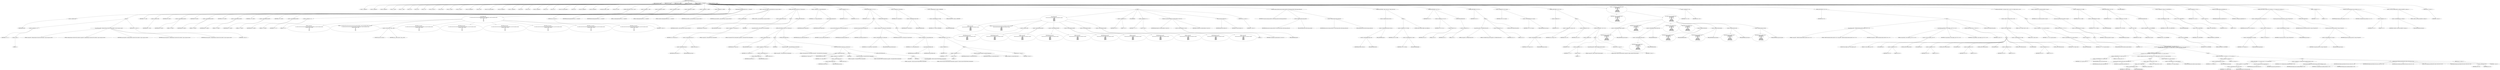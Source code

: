 digraph hostapd_notif_assoc {  
"1000129" [label = "(METHOD,hostapd_notif_assoc)" ]
"1000130" [label = "(PARAM,hostapd_data *hapd)" ]
"1000131" [label = "(PARAM,const u8 *addr)" ]
"1000132" [label = "(PARAM,const u8 *req_ies)" ]
"1000133" [label = "(PARAM,size_t req_ies_len)" ]
"1000134" [label = "(PARAM,int reassoc)" ]
"1000135" [label = "(BLOCK,,)" ]
"1000136" [label = "(LOCAL,v7: unsigned int)" ]
"1000137" [label = "(LOCAL,v8: unsigned int)" ]
"1000138" [label = "(LOCAL,v9: unsigned int)" ]
"1000139" [label = "(LOCAL,v10: __int64)" ]
"1000140" [label = "(LOCAL,v11: __int64)" ]
"1000141" [label = "(LOCAL,v12: int)" ]
"1000142" [label = "(LOCAL,v16: int)" ]
"1000143" [label = "(LOCAL,v17: int)" ]
"1000144" [label = "(LOCAL,v19: const u8 *)" ]
"1000145" [label = "(LOCAL,v20: size_t)" ]
"1000146" [label = "(LOCAL,v21: sta_info *)" ]
"1000147" [label = "(LOCAL,v22: sta_info *)" ]
"1000148" [label = "(LOCAL,v23: hostapd_iface *)" ]
"1000149" [label = "(LOCAL,v24: bool)" ]
"1000150" [label = "(LOCAL,v25: wpa_state_machine *)" ]
"1000151" [label = "(LOCAL,v26: unsigned int)" ]
"1000152" [label = "(LOCAL,v27: unsigned int)" ]
"1000153" [label = "(LOCAL,v28: int)" ]
"1000154" [label = "(LOCAL,v29: u32)" ]
"1000155" [label = "(LOCAL,v30: unsigned int)" ]
"1000156" [label = "(LOCAL,v31: int)" ]
"1000157" [label = "(LOCAL,v32: u8 *)" ]
"1000158" [label = "(LOCAL,v33: wpa_state_machine *)" ]
"1000159" [label = "(LOCAL,v34: int)" ]
"1000160" [label = "(LOCAL,v35: unsigned int)" ]
"1000161" [label = "(LOCAL,v36: unsigned int)" ]
"1000162" [label = "(LOCAL,elems: ieee802_11_elems)" ]
"1000163" [label = "(LOCAL,buf: u8 [ 1064 ])" ]
"1000164" [label = "(CONTROL_STRUCTURE,if ( !addr ),if ( !addr ))" ]
"1000165" [label = "(<operator>.logicalNot,!addr)" ]
"1000166" [label = "(IDENTIFIER,addr,!addr)" ]
"1000167" [label = "(BLOCK,,)" ]
"1000168" [label = "(<operator>.assignment,v17 = -1)" ]
"1000169" [label = "(IDENTIFIER,v17,v17 = -1)" ]
"1000170" [label = "(<operator>.minus,-1)" ]
"1000171" [label = "(LITERAL,1,-1)" ]
"1000172" [label = "(wpa_printf,wpa_printf(2, \"hostapd_notif_assoc: Skip event with no address\", req_ies, req_ies_len, reassoc))" ]
"1000173" [label = "(LITERAL,2,wpa_printf(2, \"hostapd_notif_assoc: Skip event with no address\", req_ies, req_ies_len, reassoc))" ]
"1000174" [label = "(LITERAL,\"hostapd_notif_assoc: Skip event with no address\",wpa_printf(2, \"hostapd_notif_assoc: Skip event with no address\", req_ies, req_ies_len, reassoc))" ]
"1000175" [label = "(IDENTIFIER,req_ies,wpa_printf(2, \"hostapd_notif_assoc: Skip event with no address\", req_ies, req_ies_len, reassoc))" ]
"1000176" [label = "(IDENTIFIER,req_ies_len,wpa_printf(2, \"hostapd_notif_assoc: Skip event with no address\", req_ies, req_ies_len, reassoc))" ]
"1000177" [label = "(IDENTIFIER,reassoc,wpa_printf(2, \"hostapd_notif_assoc: Skip event with no address\", req_ies, req_ies_len, reassoc))" ]
"1000178" [label = "(RETURN,return v17;,return v17;)" ]
"1000179" [label = "(IDENTIFIER,v17,return v17;)" ]
"1000180" [label = "(<operator>.assignment,v7 = *addr)" ]
"1000181" [label = "(IDENTIFIER,v7,v7 = *addr)" ]
"1000182" [label = "(<operator>.indirection,*addr)" ]
"1000183" [label = "(IDENTIFIER,addr,v7 = *addr)" ]
"1000184" [label = "(<operator>.assignment,v8 = addr[1])" ]
"1000185" [label = "(IDENTIFIER,v8,v8 = addr[1])" ]
"1000186" [label = "(<operator>.indirectIndexAccess,addr[1])" ]
"1000187" [label = "(IDENTIFIER,addr,v8 = addr[1])" ]
"1000188" [label = "(LITERAL,1,v8 = addr[1])" ]
"1000189" [label = "(<operator>.assignment,v9 = addr[2])" ]
"1000190" [label = "(IDENTIFIER,v9,v9 = addr[2])" ]
"1000191" [label = "(<operator>.indirectIndexAccess,addr[2])" ]
"1000192" [label = "(IDENTIFIER,addr,v9 = addr[2])" ]
"1000193" [label = "(LITERAL,2,v9 = addr[2])" ]
"1000194" [label = "(<operator>.assignment,v10 = addr[3])" ]
"1000195" [label = "(IDENTIFIER,v10,v10 = addr[3])" ]
"1000196" [label = "(<operator>.indirectIndexAccess,addr[3])" ]
"1000197" [label = "(IDENTIFIER,addr,v10 = addr[3])" ]
"1000198" [label = "(LITERAL,3,v10 = addr[3])" ]
"1000199" [label = "(<operator>.assignment,v11 = addr[4])" ]
"1000200" [label = "(IDENTIFIER,v11,v11 = addr[4])" ]
"1000201" [label = "(<operator>.indirectIndexAccess,addr[4])" ]
"1000202" [label = "(IDENTIFIER,addr,v11 = addr[4])" ]
"1000203" [label = "(LITERAL,4,v11 = addr[4])" ]
"1000204" [label = "(<operator>.assignment,v12 = addr[5])" ]
"1000205" [label = "(IDENTIFIER,v12,v12 = addr[5])" ]
"1000206" [label = "(<operator>.indirectIndexAccess,addr[5])" ]
"1000207" [label = "(IDENTIFIER,addr,v12 = addr[5])" ]
"1000208" [label = "(LITERAL,5,v12 = addr[5])" ]
"1000209" [label = "(BLOCK,,)" ]
"1000210" [label = "(<operator>.assignment,v17 = 0)" ]
"1000211" [label = "(IDENTIFIER,v17,v17 = 0)" ]
"1000212" [label = "(LITERAL,0,v17 = 0)" ]
"1000213" [label = "(wpa_printf,wpa_printf(\n      2,\n      \"%s: Invalid SA=%02x:%02x:%02x:%02x:%02x:%02x in received indication - ignore this indication silently\",\n      (const char *)_func___14564,\n      v7,\n      v8,\n      v9,\n      v10,\n      v11,\n      v12))" ]
"1000214" [label = "(LITERAL,2,wpa_printf(\n      2,\n      \"%s: Invalid SA=%02x:%02x:%02x:%02x:%02x:%02x in received indication - ignore this indication silently\",\n      (const char *)_func___14564,\n      v7,\n      v8,\n      v9,\n      v10,\n      v11,\n      v12))" ]
"1000215" [label = "(LITERAL,\"%s: Invalid SA=%02x:%02x:%02x:%02x:%02x:%02x in received indication - ignore this indication silently\",wpa_printf(\n      2,\n      \"%s: Invalid SA=%02x:%02x:%02x:%02x:%02x:%02x in received indication - ignore this indication silently\",\n      (const char *)_func___14564,\n      v7,\n      v8,\n      v9,\n      v10,\n      v11,\n      v12))" ]
"1000216" [label = "(<operator>.cast,(const char *)_func___14564)" ]
"1000217" [label = "(UNKNOWN,const char *,const char *)" ]
"1000218" [label = "(IDENTIFIER,_func___14564,(const char *)_func___14564)" ]
"1000219" [label = "(IDENTIFIER,v7,wpa_printf(\n      2,\n      \"%s: Invalid SA=%02x:%02x:%02x:%02x:%02x:%02x in received indication - ignore this indication silently\",\n      (const char *)_func___14564,\n      v7,\n      v8,\n      v9,\n      v10,\n      v11,\n      v12))" ]
"1000220" [label = "(IDENTIFIER,v8,wpa_printf(\n      2,\n      \"%s: Invalid SA=%02x:%02x:%02x:%02x:%02x:%02x in received indication - ignore this indication silently\",\n      (const char *)_func___14564,\n      v7,\n      v8,\n      v9,\n      v10,\n      v11,\n      v12))" ]
"1000221" [label = "(IDENTIFIER,v9,wpa_printf(\n      2,\n      \"%s: Invalid SA=%02x:%02x:%02x:%02x:%02x:%02x in received indication - ignore this indication silently\",\n      (const char *)_func___14564,\n      v7,\n      v8,\n      v9,\n      v10,\n      v11,\n      v12))" ]
"1000222" [label = "(IDENTIFIER,v10,wpa_printf(\n      2,\n      \"%s: Invalid SA=%02x:%02x:%02x:%02x:%02x:%02x in received indication - ignore this indication silently\",\n      (const char *)_func___14564,\n      v7,\n      v8,\n      v9,\n      v10,\n      v11,\n      v12))" ]
"1000223" [label = "(IDENTIFIER,v11,wpa_printf(\n      2,\n      \"%s: Invalid SA=%02x:%02x:%02x:%02x:%02x:%02x in received indication - ignore this indication silently\",\n      (const char *)_func___14564,\n      v7,\n      v8,\n      v9,\n      v10,\n      v11,\n      v12))" ]
"1000224" [label = "(IDENTIFIER,v12,wpa_printf(\n      2,\n      \"%s: Invalid SA=%02x:%02x:%02x:%02x:%02x:%02x in received indication - ignore this indication silently\",\n      (const char *)_func___14564,\n      v7,\n      v8,\n      v9,\n      v10,\n      v11,\n      v12))" ]
"1000225" [label = "(RETURN,return v17;,return v17;)" ]
"1000226" [label = "(IDENTIFIER,v17,return v17;)" ]
"1000227" [label = "(hostapd_logger,hostapd_logger(hapd, addr, 1u, 2, \"associated\"))" ]
"1000228" [label = "(IDENTIFIER,hapd,hostapd_logger(hapd, addr, 1u, 2, \"associated\"))" ]
"1000229" [label = "(IDENTIFIER,addr,hostapd_logger(hapd, addr, 1u, 2, \"associated\"))" ]
"1000230" [label = "(LITERAL,1u,hostapd_logger(hapd, addr, 1u, 2, \"associated\"))" ]
"1000231" [label = "(LITERAL,2,hostapd_logger(hapd, addr, 1u, 2, \"associated\"))" ]
"1000232" [label = "(LITERAL,\"associated\",hostapd_logger(hapd, addr, 1u, 2, \"associated\"))" ]
"1000233" [label = "(ieee802_11_parse_elems,ieee802_11_parse_elems(req_ies, req_ies_len, &elems, 0))" ]
"1000234" [label = "(IDENTIFIER,req_ies,ieee802_11_parse_elems(req_ies, req_ies_len, &elems, 0))" ]
"1000235" [label = "(IDENTIFIER,req_ies_len,ieee802_11_parse_elems(req_ies, req_ies_len, &elems, 0))" ]
"1000236" [label = "(<operator>.addressOf,&elems)" ]
"1000237" [label = "(IDENTIFIER,elems,ieee802_11_parse_elems(req_ies, req_ies_len, &elems, 0))" ]
"1000238" [label = "(LITERAL,0,ieee802_11_parse_elems(req_ies, req_ies_len, &elems, 0))" ]
"1000239" [label = "(CONTROL_STRUCTURE,if ( elems.wps_ie ),if ( elems.wps_ie ))" ]
"1000240" [label = "(<operator>.fieldAccess,elems.wps_ie)" ]
"1000241" [label = "(IDENTIFIER,elems,if ( elems.wps_ie ))" ]
"1000242" [label = "(FIELD_IDENTIFIER,wps_ie,wps_ie)" ]
"1000243" [label = "(BLOCK,,)" ]
"1000244" [label = "(<operator>.assignment,v19 = elems.wps_ie - 2)" ]
"1000245" [label = "(IDENTIFIER,v19,v19 = elems.wps_ie - 2)" ]
"1000246" [label = "(<operator>.subtraction,elems.wps_ie - 2)" ]
"1000247" [label = "(<operator>.fieldAccess,elems.wps_ie)" ]
"1000248" [label = "(IDENTIFIER,elems,elems.wps_ie - 2)" ]
"1000249" [label = "(FIELD_IDENTIFIER,wps_ie,wps_ie)" ]
"1000250" [label = "(LITERAL,2,elems.wps_ie - 2)" ]
"1000251" [label = "(IDENTIFIER,L,)" ]
"1000252" [label = "(wpa_printf,wpa_printf(2, \"STA included WPS IE in (Re)AssocReq\"))" ]
"1000253" [label = "(LITERAL,2,wpa_printf(2, \"STA included WPS IE in (Re)AssocReq\"))" ]
"1000254" [label = "(LITERAL,\"STA included WPS IE in (Re)AssocReq\",wpa_printf(2, \"STA included WPS IE in (Re)AssocReq\"))" ]
"1000255" [label = "(CONTROL_STRUCTURE,else,else)" ]
"1000256" [label = "(CONTROL_STRUCTURE,if ( elems.rsn_ie ),if ( elems.rsn_ie ))" ]
"1000257" [label = "(<operator>.fieldAccess,elems.rsn_ie)" ]
"1000258" [label = "(IDENTIFIER,elems,if ( elems.rsn_ie ))" ]
"1000259" [label = "(FIELD_IDENTIFIER,rsn_ie,rsn_ie)" ]
"1000260" [label = "(BLOCK,,)" ]
"1000261" [label = "(<operator>.assignment,v19 = elems.rsn_ie - 2)" ]
"1000262" [label = "(IDENTIFIER,v19,v19 = elems.rsn_ie - 2)" ]
"1000263" [label = "(<operator>.subtraction,elems.rsn_ie - 2)" ]
"1000264" [label = "(<operator>.fieldAccess,elems.rsn_ie)" ]
"1000265" [label = "(IDENTIFIER,elems,elems.rsn_ie - 2)" ]
"1000266" [label = "(FIELD_IDENTIFIER,rsn_ie,rsn_ie)" ]
"1000267" [label = "(LITERAL,2,elems.rsn_ie - 2)" ]
"1000268" [label = "(IDENTIFIER,L,)" ]
"1000269" [label = "(wpa_printf,wpa_printf(2, \"STA included RSN IE in (Re)AssocReq\"))" ]
"1000270" [label = "(LITERAL,2,wpa_printf(2, \"STA included RSN IE in (Re)AssocReq\"))" ]
"1000271" [label = "(LITERAL,\"STA included RSN IE in (Re)AssocReq\",wpa_printf(2, \"STA included RSN IE in (Re)AssocReq\"))" ]
"1000272" [label = "(CONTROL_STRUCTURE,else,else)" ]
"1000273" [label = "(CONTROL_STRUCTURE,if ( elems.wpa_ie ),if ( elems.wpa_ie ))" ]
"1000274" [label = "(<operator>.fieldAccess,elems.wpa_ie)" ]
"1000275" [label = "(IDENTIFIER,elems,if ( elems.wpa_ie ))" ]
"1000276" [label = "(FIELD_IDENTIFIER,wpa_ie,wpa_ie)" ]
"1000277" [label = "(BLOCK,,)" ]
"1000278" [label = "(<operator>.assignment,v19 = elems.wpa_ie - 2)" ]
"1000279" [label = "(IDENTIFIER,v19,v19 = elems.wpa_ie - 2)" ]
"1000280" [label = "(<operator>.subtraction,elems.wpa_ie - 2)" ]
"1000281" [label = "(<operator>.fieldAccess,elems.wpa_ie)" ]
"1000282" [label = "(IDENTIFIER,elems,elems.wpa_ie - 2)" ]
"1000283" [label = "(FIELD_IDENTIFIER,wpa_ie,wpa_ie)" ]
"1000284" [label = "(LITERAL,2,elems.wpa_ie - 2)" ]
"1000285" [label = "(IDENTIFIER,L,)" ]
"1000286" [label = "(wpa_printf,wpa_printf(2, \"STA included WPA IE in (Re)AssocReq\"))" ]
"1000287" [label = "(LITERAL,2,wpa_printf(2, \"STA included WPA IE in (Re)AssocReq\"))" ]
"1000288" [label = "(LITERAL,\"STA included WPA IE in (Re)AssocReq\",wpa_printf(2, \"STA included WPA IE in (Re)AssocReq\"))" ]
"1000289" [label = "(CONTROL_STRUCTURE,else,else)" ]
"1000290" [label = "(BLOCK,,)" ]
"1000291" [label = "(IDENTIFIER,L,)" ]
"1000292" [label = "(IDENTIFIER,L,)" ]
"1000293" [label = "(wpa_printf,wpa_printf(2, \"STA did not include WPS/RSN/WPA IE in (Re)AssocReq\"))" ]
"1000294" [label = "(LITERAL,2,wpa_printf(2, \"STA did not include WPS/RSN/WPA IE in (Re)AssocReq\"))" ]
"1000295" [label = "(LITERAL,\"STA did not include WPS/RSN/WPA IE in (Re)AssocReq\",wpa_printf(2, \"STA did not include WPS/RSN/WPA IE in (Re)AssocReq\"))" ]
"1000296" [label = "(<operator>.assignment,v21 = ap_get_sta(hapd, addr))" ]
"1000297" [label = "(IDENTIFIER,v21,v21 = ap_get_sta(hapd, addr))" ]
"1000298" [label = "(ap_get_sta,ap_get_sta(hapd, addr))" ]
"1000299" [label = "(IDENTIFIER,hapd,ap_get_sta(hapd, addr))" ]
"1000300" [label = "(IDENTIFIER,addr,ap_get_sta(hapd, addr))" ]
"1000301" [label = "(<operator>.assignment,v22 = v21)" ]
"1000302" [label = "(IDENTIFIER,v22,v22 = v21)" ]
"1000303" [label = "(IDENTIFIER,v21,v22 = v21)" ]
"1000304" [label = "(CONTROL_STRUCTURE,if ( v21 ),if ( v21 ))" ]
"1000305" [label = "(IDENTIFIER,v21,if ( v21 ))" ]
"1000306" [label = "(BLOCK,,)" ]
"1000307" [label = "(ap_sta_no_session_timeout,ap_sta_no_session_timeout(hapd, v21))" ]
"1000308" [label = "(IDENTIFIER,hapd,ap_sta_no_session_timeout(hapd, v21))" ]
"1000309" [label = "(IDENTIFIER,v21,ap_sta_no_session_timeout(hapd, v21))" ]
"1000310" [label = "(accounting_sta_stop,accounting_sta_stop(hapd, v22))" ]
"1000311" [label = "(IDENTIFIER,hapd,accounting_sta_stop(hapd, v22))" ]
"1000312" [label = "(IDENTIFIER,v22,accounting_sta_stop(hapd, v22))" ]
"1000313" [label = "(<operator>.assignment,v22->timeout_next = STA_NULLFUNC)" ]
"1000314" [label = "(<operator>.indirectFieldAccess,v22->timeout_next)" ]
"1000315" [label = "(IDENTIFIER,v22,v22->timeout_next = STA_NULLFUNC)" ]
"1000316" [label = "(FIELD_IDENTIFIER,timeout_next,timeout_next)" ]
"1000317" [label = "(IDENTIFIER,STA_NULLFUNC,v22->timeout_next = STA_NULLFUNC)" ]
"1000318" [label = "(CONTROL_STRUCTURE,else,else)" ]
"1000319" [label = "(BLOCK,,)" ]
"1000320" [label = "(<operator>.assignment,v22 = ap_sta_add(hapd, addr))" ]
"1000321" [label = "(IDENTIFIER,v22,v22 = ap_sta_add(hapd, addr))" ]
"1000322" [label = "(ap_sta_add,ap_sta_add(hapd, addr))" ]
"1000323" [label = "(IDENTIFIER,hapd,ap_sta_add(hapd, addr))" ]
"1000324" [label = "(IDENTIFIER,addr,ap_sta_add(hapd, addr))" ]
"1000325" [label = "(CONTROL_STRUCTURE,if ( !v22 ),if ( !v22 ))" ]
"1000326" [label = "(<operator>.logicalNot,!v22)" ]
"1000327" [label = "(IDENTIFIER,v22,!v22)" ]
"1000328" [label = "(BLOCK,,)" ]
"1000329" [label = "(<operator>.assignment,v17 = -1)" ]
"1000330" [label = "(IDENTIFIER,v17,v17 = -1)" ]
"1000331" [label = "(<operator>.minus,-1)" ]
"1000332" [label = "(LITERAL,1,-1)" ]
"1000333" [label = "(hostapd_drv_sta_disassoc,hostapd_drv_sta_disassoc(hapd, addr, 5))" ]
"1000334" [label = "(IDENTIFIER,hapd,hostapd_drv_sta_disassoc(hapd, addr, 5))" ]
"1000335" [label = "(IDENTIFIER,addr,hostapd_drv_sta_disassoc(hapd, addr, 5))" ]
"1000336" [label = "(LITERAL,5,hostapd_drv_sta_disassoc(hapd, addr, 5))" ]
"1000337" [label = "(RETURN,return v17;,return v17;)" ]
"1000338" [label = "(IDENTIFIER,v17,return v17;)" ]
"1000339" [label = "(<operator>.assignment,v23 = hapd->iface)" ]
"1000340" [label = "(IDENTIFIER,v23,v23 = hapd->iface)" ]
"1000341" [label = "(<operator>.indirectFieldAccess,hapd->iface)" ]
"1000342" [label = "(IDENTIFIER,hapd,v23 = hapd->iface)" ]
"1000343" [label = "(FIELD_IDENTIFIER,iface,iface)" ]
"1000344" [label = "(<operators>.assignmentAnd,v22->flags &= 0xFFFECFFF)" ]
"1000345" [label = "(<operator>.indirectFieldAccess,v22->flags)" ]
"1000346" [label = "(IDENTIFIER,v22,v22->flags &= 0xFFFECFFF)" ]
"1000347" [label = "(FIELD_IDENTIFIER,flags,flags)" ]
"1000348" [label = "(LITERAL,0xFFFECFFF,v22->flags &= 0xFFFECFFF)" ]
"1000349" [label = "(BLOCK,,)" ]
"1000350" [label = "(wpa_printf,wpa_printf(\n      3,\n      \"STA %02x:%02x:%02x:%02x:%02x:%02x not allowed to connect\",\n      *addr,\n      addr[1],\n      addr[2],\n      addr[3],\n      addr[4],\n      addr[5]))" ]
"1000351" [label = "(LITERAL,3,wpa_printf(\n      3,\n      \"STA %02x:%02x:%02x:%02x:%02x:%02x not allowed to connect\",\n      *addr,\n      addr[1],\n      addr[2],\n      addr[3],\n      addr[4],\n      addr[5]))" ]
"1000352" [label = "(LITERAL,\"STA %02x:%02x:%02x:%02x:%02x:%02x not allowed to connect\",wpa_printf(\n      3,\n      \"STA %02x:%02x:%02x:%02x:%02x:%02x not allowed to connect\",\n      *addr,\n      addr[1],\n      addr[2],\n      addr[3],\n      addr[4],\n      addr[5]))" ]
"1000353" [label = "(<operator>.indirection,*addr)" ]
"1000354" [label = "(IDENTIFIER,addr,wpa_printf(\n      3,\n      \"STA %02x:%02x:%02x:%02x:%02x:%02x not allowed to connect\",\n      *addr,\n      addr[1],\n      addr[2],\n      addr[3],\n      addr[4],\n      addr[5]))" ]
"1000355" [label = "(<operator>.indirectIndexAccess,addr[1])" ]
"1000356" [label = "(IDENTIFIER,addr,wpa_printf(\n      3,\n      \"STA %02x:%02x:%02x:%02x:%02x:%02x not allowed to connect\",\n      *addr,\n      addr[1],\n      addr[2],\n      addr[3],\n      addr[4],\n      addr[5]))" ]
"1000357" [label = "(LITERAL,1,wpa_printf(\n      3,\n      \"STA %02x:%02x:%02x:%02x:%02x:%02x not allowed to connect\",\n      *addr,\n      addr[1],\n      addr[2],\n      addr[3],\n      addr[4],\n      addr[5]))" ]
"1000358" [label = "(<operator>.indirectIndexAccess,addr[2])" ]
"1000359" [label = "(IDENTIFIER,addr,wpa_printf(\n      3,\n      \"STA %02x:%02x:%02x:%02x:%02x:%02x not allowed to connect\",\n      *addr,\n      addr[1],\n      addr[2],\n      addr[3],\n      addr[4],\n      addr[5]))" ]
"1000360" [label = "(LITERAL,2,wpa_printf(\n      3,\n      \"STA %02x:%02x:%02x:%02x:%02x:%02x not allowed to connect\",\n      *addr,\n      addr[1],\n      addr[2],\n      addr[3],\n      addr[4],\n      addr[5]))" ]
"1000361" [label = "(<operator>.indirectIndexAccess,addr[3])" ]
"1000362" [label = "(IDENTIFIER,addr,wpa_printf(\n      3,\n      \"STA %02x:%02x:%02x:%02x:%02x:%02x not allowed to connect\",\n      *addr,\n      addr[1],\n      addr[2],\n      addr[3],\n      addr[4],\n      addr[5]))" ]
"1000363" [label = "(LITERAL,3,wpa_printf(\n      3,\n      \"STA %02x:%02x:%02x:%02x:%02x:%02x not allowed to connect\",\n      *addr,\n      addr[1],\n      addr[2],\n      addr[3],\n      addr[4],\n      addr[5]))" ]
"1000364" [label = "(<operator>.indirectIndexAccess,addr[4])" ]
"1000365" [label = "(IDENTIFIER,addr,wpa_printf(\n      3,\n      \"STA %02x:%02x:%02x:%02x:%02x:%02x not allowed to connect\",\n      *addr,\n      addr[1],\n      addr[2],\n      addr[3],\n      addr[4],\n      addr[5]))" ]
"1000366" [label = "(LITERAL,4,wpa_printf(\n      3,\n      \"STA %02x:%02x:%02x:%02x:%02x:%02x not allowed to connect\",\n      *addr,\n      addr[1],\n      addr[2],\n      addr[3],\n      addr[4],\n      addr[5]))" ]
"1000367" [label = "(<operator>.indirectIndexAccess,addr[5])" ]
"1000368" [label = "(IDENTIFIER,addr,wpa_printf(\n      3,\n      \"STA %02x:%02x:%02x:%02x:%02x:%02x not allowed to connect\",\n      *addr,\n      addr[1],\n      addr[2],\n      addr[3],\n      addr[4],\n      addr[5]))" ]
"1000369" [label = "(LITERAL,5,wpa_printf(\n      3,\n      \"STA %02x:%02x:%02x:%02x:%02x:%02x not allowed to connect\",\n      *addr,\n      addr[1],\n      addr[2],\n      addr[3],\n      addr[4],\n      addr[5]))" ]
"1000370" [label = "(<operator>.assignment,v34 = 1)" ]
"1000371" [label = "(IDENTIFIER,v34,v34 = 1)" ]
"1000372" [label = "(LITERAL,1,v34 = 1)" ]
"1000373" [label = "(JUMP_TARGET,fail)" ]
"1000374" [label = "(<operator>.assignment,v17 = -1)" ]
"1000375" [label = "(IDENTIFIER,v17,v17 = -1)" ]
"1000376" [label = "(<operator>.minus,-1)" ]
"1000377" [label = "(LITERAL,1,-1)" ]
"1000378" [label = "(hostapd_drv_sta_disassoc,hostapd_drv_sta_disassoc(hapd, v22->addr, v34))" ]
"1000379" [label = "(IDENTIFIER,hapd,hostapd_drv_sta_disassoc(hapd, v22->addr, v34))" ]
"1000380" [label = "(<operator>.indirectFieldAccess,v22->addr)" ]
"1000381" [label = "(IDENTIFIER,v22,hostapd_drv_sta_disassoc(hapd, v22->addr, v34))" ]
"1000382" [label = "(FIELD_IDENTIFIER,addr,addr)" ]
"1000383" [label = "(IDENTIFIER,v34,hostapd_drv_sta_disassoc(hapd, v22->addr, v34))" ]
"1000384" [label = "(ap_free_sta,ap_free_sta(hapd, v22))" ]
"1000385" [label = "(IDENTIFIER,hapd,ap_free_sta(hapd, v22))" ]
"1000386" [label = "(IDENTIFIER,v22,ap_free_sta(hapd, v22))" ]
"1000387" [label = "(RETURN,return v17;,return v17;)" ]
"1000388" [label = "(IDENTIFIER,v17,return v17;)" ]
"1000389" [label = "(ap_copy_sta_supp_op_classes,ap_copy_sta_supp_op_classes(v22, elems.supp_op_classes, elems.supp_op_classes_len))" ]
"1000390" [label = "(IDENTIFIER,v22,ap_copy_sta_supp_op_classes(v22, elems.supp_op_classes, elems.supp_op_classes_len))" ]
"1000391" [label = "(<operator>.fieldAccess,elems.supp_op_classes)" ]
"1000392" [label = "(IDENTIFIER,elems,ap_copy_sta_supp_op_classes(v22, elems.supp_op_classes, elems.supp_op_classes_len))" ]
"1000393" [label = "(FIELD_IDENTIFIER,supp_op_classes,supp_op_classes)" ]
"1000394" [label = "(<operator>.fieldAccess,elems.supp_op_classes_len)" ]
"1000395" [label = "(IDENTIFIER,elems,ap_copy_sta_supp_op_classes(v22, elems.supp_op_classes, elems.supp_op_classes_len))" ]
"1000396" [label = "(FIELD_IDENTIFIER,supp_op_classes_len,supp_op_classes_len)" ]
"1000397" [label = "(CONTROL_STRUCTURE,if ( !hapd->conf->wpa ),if ( !hapd->conf->wpa ))" ]
"1000398" [label = "(<operator>.logicalNot,!hapd->conf->wpa)" ]
"1000399" [label = "(<operator>.indirectFieldAccess,hapd->conf->wpa)" ]
"1000400" [label = "(<operator>.indirectFieldAccess,hapd->conf)" ]
"1000401" [label = "(IDENTIFIER,hapd,!hapd->conf->wpa)" ]
"1000402" [label = "(FIELD_IDENTIFIER,conf,conf)" ]
"1000403" [label = "(FIELD_IDENTIFIER,wpa,wpa)" ]
"1000404" [label = "(BLOCK,,)" ]
"1000405" [label = "(<operator>.assignment,v30 = v22->flags)" ]
"1000406" [label = "(IDENTIFIER,v30,v30 = v22->flags)" ]
"1000407" [label = "(<operator>.indirectFieldAccess,v22->flags)" ]
"1000408" [label = "(IDENTIFIER,v22,v30 = v22->flags)" ]
"1000409" [label = "(FIELD_IDENTIFIER,flags,flags)" ]
"1000410" [label = "(CONTROL_STRUCTURE,goto LABEL_23;,goto LABEL_23;)" ]
"1000411" [label = "(CONTROL_STRUCTURE,if ( v19 ),if ( v19 ))" ]
"1000412" [label = "(IDENTIFIER,v19,if ( v19 ))" ]
"1000413" [label = "(<operator>.assignment,v24 = v20 == 0)" ]
"1000414" [label = "(IDENTIFIER,v24,v24 = v20 == 0)" ]
"1000415" [label = "(<operator>.equals,v20 == 0)" ]
"1000416" [label = "(IDENTIFIER,v20,v20 == 0)" ]
"1000417" [label = "(LITERAL,0,v20 == 0)" ]
"1000418" [label = "(CONTROL_STRUCTURE,else,else)" ]
"1000419" [label = "(<operator>.assignment,v24 = 1)" ]
"1000420" [label = "(IDENTIFIER,v24,v24 = 1)" ]
"1000421" [label = "(LITERAL,1,v24 = 1)" ]
"1000422" [label = "(CONTROL_STRUCTURE,if ( v24 ),if ( v24 ))" ]
"1000423" [label = "(IDENTIFIER,v24,if ( v24 ))" ]
"1000424" [label = "(BLOCK,,)" ]
"1000425" [label = "(wpa_printf,wpa_printf(2, \"No WPA/RSN IE from STA\"))" ]
"1000426" [label = "(LITERAL,2,wpa_printf(2, \"No WPA/RSN IE from STA\"))" ]
"1000427" [label = "(LITERAL,\"No WPA/RSN IE from STA\",wpa_printf(2, \"No WPA/RSN IE from STA\"))" ]
"1000428" [label = "(<operator>.assignment,v34 = 13)" ]
"1000429" [label = "(IDENTIFIER,v34,v34 = 13)" ]
"1000430" [label = "(LITERAL,13,v34 = 13)" ]
"1000431" [label = "(CONTROL_STRUCTURE,goto fail;,goto fail;)" ]
"1000432" [label = "(<operator>.assignment,v25 = v22->wpa_sm)" ]
"1000433" [label = "(IDENTIFIER,v25,v25 = v22->wpa_sm)" ]
"1000434" [label = "(<operator>.indirectFieldAccess,v22->wpa_sm)" ]
"1000435" [label = "(IDENTIFIER,v22,v25 = v22->wpa_sm)" ]
"1000436" [label = "(FIELD_IDENTIFIER,wpa_sm,wpa_sm)" ]
"1000437" [label = "(CONTROL_STRUCTURE,if ( !v25 ),if ( !v25 ))" ]
"1000438" [label = "(<operator>.logicalNot,!v25)" ]
"1000439" [label = "(IDENTIFIER,v25,!v25)" ]
"1000440" [label = "(BLOCK,,)" ]
"1000441" [label = "(<operator>.assignment,v22->wpa_sm = v33)" ]
"1000442" [label = "(<operator>.indirectFieldAccess,v22->wpa_sm)" ]
"1000443" [label = "(IDENTIFIER,v22,v22->wpa_sm = v33)" ]
"1000444" [label = "(FIELD_IDENTIFIER,wpa_sm,wpa_sm)" ]
"1000445" [label = "(IDENTIFIER,v33,v22->wpa_sm = v33)" ]
"1000446" [label = "(<operator>.assignment,v25 = v33)" ]
"1000447" [label = "(IDENTIFIER,v25,v25 = v33)" ]
"1000448" [label = "(IDENTIFIER,v33,v25 = v33)" ]
"1000449" [label = "(CONTROL_STRUCTURE,if ( !v33 ),if ( !v33 ))" ]
"1000450" [label = "(<operator>.logicalNot,!v33)" ]
"1000451" [label = "(IDENTIFIER,v33,!v33)" ]
"1000452" [label = "(BLOCK,,)" ]
"1000453" [label = "(<operator>.assignment,v17 = -1)" ]
"1000454" [label = "(IDENTIFIER,v17,v17 = -1)" ]
"1000455" [label = "(<operator>.minus,-1)" ]
"1000456" [label = "(LITERAL,1,-1)" ]
"1000457" [label = "(wpa_printf,wpa_printf(5, \"Failed to initialize WPA state machine\"))" ]
"1000458" [label = "(LITERAL,5,wpa_printf(5, \"Failed to initialize WPA state machine\"))" ]
"1000459" [label = "(LITERAL,\"Failed to initialize WPA state machine\",wpa_printf(5, \"Failed to initialize WPA state machine\"))" ]
"1000460" [label = "(RETURN,return v17;,return v17;)" ]
"1000461" [label = "(IDENTIFIER,v17,return v17;)" ]
"1000462" [label = "(<operator>.assignment,v26 = wpa_validate_wpa_ie(\n          hapd->wpa_auth,\n          v25,\n          hapd->iface->freq,\n          v19,\n          v20,\n          elems.mdie,\n          elems.mdie_len,\n          elems.owe_dh,\n          elems.owe_dh_len))" ]
"1000463" [label = "(IDENTIFIER,v26,v26 = wpa_validate_wpa_ie(\n          hapd->wpa_auth,\n          v25,\n          hapd->iface->freq,\n          v19,\n          v20,\n          elems.mdie,\n          elems.mdie_len,\n          elems.owe_dh,\n          elems.owe_dh_len))" ]
"1000464" [label = "(wpa_validate_wpa_ie,wpa_validate_wpa_ie(\n          hapd->wpa_auth,\n          v25,\n          hapd->iface->freq,\n          v19,\n          v20,\n          elems.mdie,\n          elems.mdie_len,\n          elems.owe_dh,\n          elems.owe_dh_len))" ]
"1000465" [label = "(<operator>.indirectFieldAccess,hapd->wpa_auth)" ]
"1000466" [label = "(IDENTIFIER,hapd,wpa_validate_wpa_ie(\n          hapd->wpa_auth,\n          v25,\n          hapd->iface->freq,\n          v19,\n          v20,\n          elems.mdie,\n          elems.mdie_len,\n          elems.owe_dh,\n          elems.owe_dh_len))" ]
"1000467" [label = "(FIELD_IDENTIFIER,wpa_auth,wpa_auth)" ]
"1000468" [label = "(IDENTIFIER,v25,wpa_validate_wpa_ie(\n          hapd->wpa_auth,\n          v25,\n          hapd->iface->freq,\n          v19,\n          v20,\n          elems.mdie,\n          elems.mdie_len,\n          elems.owe_dh,\n          elems.owe_dh_len))" ]
"1000469" [label = "(<operator>.indirectFieldAccess,hapd->iface->freq)" ]
"1000470" [label = "(<operator>.indirectFieldAccess,hapd->iface)" ]
"1000471" [label = "(IDENTIFIER,hapd,wpa_validate_wpa_ie(\n          hapd->wpa_auth,\n          v25,\n          hapd->iface->freq,\n          v19,\n          v20,\n          elems.mdie,\n          elems.mdie_len,\n          elems.owe_dh,\n          elems.owe_dh_len))" ]
"1000472" [label = "(FIELD_IDENTIFIER,iface,iface)" ]
"1000473" [label = "(FIELD_IDENTIFIER,freq,freq)" ]
"1000474" [label = "(IDENTIFIER,v19,wpa_validate_wpa_ie(\n          hapd->wpa_auth,\n          v25,\n          hapd->iface->freq,\n          v19,\n          v20,\n          elems.mdie,\n          elems.mdie_len,\n          elems.owe_dh,\n          elems.owe_dh_len))" ]
"1000475" [label = "(IDENTIFIER,v20,wpa_validate_wpa_ie(\n          hapd->wpa_auth,\n          v25,\n          hapd->iface->freq,\n          v19,\n          v20,\n          elems.mdie,\n          elems.mdie_len,\n          elems.owe_dh,\n          elems.owe_dh_len))" ]
"1000476" [label = "(<operator>.fieldAccess,elems.mdie)" ]
"1000477" [label = "(IDENTIFIER,elems,wpa_validate_wpa_ie(\n          hapd->wpa_auth,\n          v25,\n          hapd->iface->freq,\n          v19,\n          v20,\n          elems.mdie,\n          elems.mdie_len,\n          elems.owe_dh,\n          elems.owe_dh_len))" ]
"1000478" [label = "(FIELD_IDENTIFIER,mdie,mdie)" ]
"1000479" [label = "(<operator>.fieldAccess,elems.mdie_len)" ]
"1000480" [label = "(IDENTIFIER,elems,wpa_validate_wpa_ie(\n          hapd->wpa_auth,\n          v25,\n          hapd->iface->freq,\n          v19,\n          v20,\n          elems.mdie,\n          elems.mdie_len,\n          elems.owe_dh,\n          elems.owe_dh_len))" ]
"1000481" [label = "(FIELD_IDENTIFIER,mdie_len,mdie_len)" ]
"1000482" [label = "(<operator>.fieldAccess,elems.owe_dh)" ]
"1000483" [label = "(IDENTIFIER,elems,wpa_validate_wpa_ie(\n          hapd->wpa_auth,\n          v25,\n          hapd->iface->freq,\n          v19,\n          v20,\n          elems.mdie,\n          elems.mdie_len,\n          elems.owe_dh,\n          elems.owe_dh_len))" ]
"1000484" [label = "(FIELD_IDENTIFIER,owe_dh,owe_dh)" ]
"1000485" [label = "(<operator>.fieldAccess,elems.owe_dh_len)" ]
"1000486" [label = "(IDENTIFIER,elems,wpa_validate_wpa_ie(\n          hapd->wpa_auth,\n          v25,\n          hapd->iface->freq,\n          v19,\n          v20,\n          elems.mdie,\n          elems.mdie_len,\n          elems.owe_dh,\n          elems.owe_dh_len))" ]
"1000487" [label = "(FIELD_IDENTIFIER,owe_dh_len,owe_dh_len)" ]
"1000488" [label = "(<operator>.assignment,v27 = v26)" ]
"1000489" [label = "(IDENTIFIER,v27,v27 = v26)" ]
"1000490" [label = "(IDENTIFIER,v26,v27 = v26)" ]
"1000491" [label = "(CONTROL_STRUCTURE,if ( v26 ),if ( v26 ))" ]
"1000492" [label = "(IDENTIFIER,v26,if ( v26 ))" ]
"1000493" [label = "(BLOCK,,)" ]
"1000494" [label = "(wpa_printf,wpa_printf(2, \"WPA/RSN information element rejected? (res %u)\", v26))" ]
"1000495" [label = "(LITERAL,2,wpa_printf(2, \"WPA/RSN information element rejected? (res %u)\", v26))" ]
"1000496" [label = "(LITERAL,\"WPA/RSN information element rejected? (res %u)\",wpa_printf(2, \"WPA/RSN information element rejected? (res %u)\", v26))" ]
"1000497" [label = "(IDENTIFIER,v26,wpa_printf(2, \"WPA/RSN information element rejected? (res %u)\", v26))" ]
"1000498" [label = "(wpa_hexdump,wpa_hexdump(2, (const unsigned __int8 *)\"IE\", v19, v20))" ]
"1000499" [label = "(LITERAL,2,wpa_hexdump(2, (const unsigned __int8 *)\"IE\", v19, v20))" ]
"1000500" [label = "(<operator>.cast,(const unsigned __int8 *)\"IE\")" ]
"1000501" [label = "(UNKNOWN,const unsigned __int8 *,const unsigned __int8 *)" ]
"1000502" [label = "(LITERAL,\"IE\",(const unsigned __int8 *)\"IE\")" ]
"1000503" [label = "(IDENTIFIER,v19,wpa_hexdump(2, (const unsigned __int8 *)\"IE\", v19, v20))" ]
"1000504" [label = "(IDENTIFIER,v20,wpa_hexdump(2, (const unsigned __int8 *)\"IE\", v19, v20))" ]
"1000505" [label = "(CONTROL_STRUCTURE,switch ( v27 ),switch ( v27 ))" ]
"1000506" [label = "(IDENTIFIER,v27,switch ( v27 ))" ]
"1000507" [label = "(BLOCK,,)" ]
"1000508" [label = "(JUMP_TARGET,case 2u)" ]
"1000509" [label = "(<operator>.assignment,v34 = 18)" ]
"1000510" [label = "(IDENTIFIER,v34,v34 = 18)" ]
"1000511" [label = "(LITERAL,18,v34 = 18)" ]
"1000512" [label = "(CONTROL_STRUCTURE,break;,break;)" ]
"1000513" [label = "(JUMP_TARGET,case 3u)" ]
"1000514" [label = "(<operator>.assignment,v34 = 19)" ]
"1000515" [label = "(IDENTIFIER,v34,v34 = 19)" ]
"1000516" [label = "(LITERAL,19,v34 = 19)" ]
"1000517" [label = "(CONTROL_STRUCTURE,break;,break;)" ]
"1000518" [label = "(JUMP_TARGET,case 4u)" ]
"1000519" [label = "(<operator>.assignment,v34 = 20)" ]
"1000520" [label = "(IDENTIFIER,v34,v34 = 20)" ]
"1000521" [label = "(LITERAL,20,v34 = 20)" ]
"1000522" [label = "(CONTROL_STRUCTURE,break;,break;)" ]
"1000523" [label = "(JUMP_TARGET,case 8u)" ]
"1000524" [label = "(<operator>.assignment,v34 = 24)" ]
"1000525" [label = "(IDENTIFIER,v34,v34 = 24)" ]
"1000526" [label = "(LITERAL,24,v34 = 24)" ]
"1000527" [label = "(CONTROL_STRUCTURE,break;,break;)" ]
"1000528" [label = "(JUMP_TARGET,default)" ]
"1000529" [label = "(<operator>.assignment,v34 = 13)" ]
"1000530" [label = "(IDENTIFIER,v34,v34 = 13)" ]
"1000531" [label = "(LITERAL,13,v34 = 13)" ]
"1000532" [label = "(CONTROL_STRUCTURE,break;,break;)" ]
"1000533" [label = "(CONTROL_STRUCTURE,goto fail;,goto fail;)" ]
"1000534" [label = "(CONTROL_STRUCTURE,if ( (v22->flags & 0x402) == 1026 ),if ( (v22->flags & 0x402) == 1026 ))" ]
"1000535" [label = "(<operator>.equals,(v22->flags & 0x402) == 1026)" ]
"1000536" [label = "(<operator>.and,v22->flags & 0x402)" ]
"1000537" [label = "(<operator>.indirectFieldAccess,v22->flags)" ]
"1000538" [label = "(IDENTIFIER,v22,v22->flags & 0x402)" ]
"1000539" [label = "(FIELD_IDENTIFIER,flags,flags)" ]
"1000540" [label = "(LITERAL,0x402,v22->flags & 0x402)" ]
"1000541" [label = "(LITERAL,1026,(v22->flags & 0x402) == 1026)" ]
"1000542" [label = "(BLOCK,,)" ]
"1000543" [label = "(<operator>.assignment,v17 = v22->sa_query_timed_out)" ]
"1000544" [label = "(IDENTIFIER,v17,v17 = v22->sa_query_timed_out)" ]
"1000545" [label = "(<operator>.indirectFieldAccess,v22->sa_query_timed_out)" ]
"1000546" [label = "(IDENTIFIER,v22,v17 = v22->sa_query_timed_out)" ]
"1000547" [label = "(FIELD_IDENTIFIER,sa_query_timed_out,sa_query_timed_out)" ]
"1000548" [label = "(CONTROL_STRUCTURE,if ( !v17 ),if ( !v17 ))" ]
"1000549" [label = "(<operator>.logicalNot,!v17)" ]
"1000550" [label = "(IDENTIFIER,v17,!v17)" ]
"1000551" [label = "(BLOCK,,)" ]
"1000552" [label = "(CONTROL_STRUCTURE,if ( v22->sa_query_count <= 0\n        || (ap_check_sa_query_timeout(hapd, v22), (v22->flags & 0x402) == 1026) && !v22->sa_query_timed_out ),if ( v22->sa_query_count <= 0\n        || (ap_check_sa_query_timeout(hapd, v22), (v22->flags & 0x402) == 1026) && !v22->sa_query_timed_out ))" ]
"1000553" [label = "(<operator>.logicalOr,v22->sa_query_count <= 0\n        || (ap_check_sa_query_timeout(hapd, v22), (v22->flags & 0x402) == 1026) && !v22->sa_query_timed_out)" ]
"1000554" [label = "(<operator>.lessEqualsThan,v22->sa_query_count <= 0)" ]
"1000555" [label = "(<operator>.indirectFieldAccess,v22->sa_query_count)" ]
"1000556" [label = "(IDENTIFIER,v22,v22->sa_query_count <= 0)" ]
"1000557" [label = "(FIELD_IDENTIFIER,sa_query_count,sa_query_count)" ]
"1000558" [label = "(LITERAL,0,v22->sa_query_count <= 0)" ]
"1000559" [label = "(<operator>.logicalAnd,(ap_check_sa_query_timeout(hapd, v22), (v22->flags & 0x402) == 1026) && !v22->sa_query_timed_out)" ]
"1000560" [label = "(BLOCK,,)" ]
"1000561" [label = "(ap_check_sa_query_timeout,ap_check_sa_query_timeout(hapd, v22))" ]
"1000562" [label = "(IDENTIFIER,hapd,ap_check_sa_query_timeout(hapd, v22))" ]
"1000563" [label = "(IDENTIFIER,v22,ap_check_sa_query_timeout(hapd, v22))" ]
"1000564" [label = "(<operator>.equals,(v22->flags & 0x402) == 1026)" ]
"1000565" [label = "(<operator>.and,v22->flags & 0x402)" ]
"1000566" [label = "(<operator>.indirectFieldAccess,v22->flags)" ]
"1000567" [label = "(IDENTIFIER,v22,v22->flags & 0x402)" ]
"1000568" [label = "(FIELD_IDENTIFIER,flags,flags)" ]
"1000569" [label = "(LITERAL,0x402,v22->flags & 0x402)" ]
"1000570" [label = "(LITERAL,1026,(v22->flags & 0x402) == 1026)" ]
"1000571" [label = "(<operator>.logicalNot,!v22->sa_query_timed_out)" ]
"1000572" [label = "(<operator>.indirectFieldAccess,v22->sa_query_timed_out)" ]
"1000573" [label = "(IDENTIFIER,v22,!v22->sa_query_timed_out)" ]
"1000574" [label = "(FIELD_IDENTIFIER,sa_query_timed_out,sa_query_timed_out)" ]
"1000575" [label = "(BLOCK,,)" ]
"1000576" [label = "(CONTROL_STRUCTURE,if ( v22->auth_alg != 2 ),if ( v22->auth_alg != 2 ))" ]
"1000577" [label = "(<operator>.notEquals,v22->auth_alg != 2)" ]
"1000578" [label = "(<operator>.indirectFieldAccess,v22->auth_alg)" ]
"1000579" [label = "(IDENTIFIER,v22,v22->auth_alg != 2)" ]
"1000580" [label = "(FIELD_IDENTIFIER,auth_alg,auth_alg)" ]
"1000581" [label = "(LITERAL,2,v22->auth_alg != 2)" ]
"1000582" [label = "(BLOCK,,)" ]
"1000583" [label = "(CONTROL_STRUCTURE,if ( !v22->sa_query_count ),if ( !v22->sa_query_count ))" ]
"1000584" [label = "(<operator>.logicalNot,!v22->sa_query_count)" ]
"1000585" [label = "(<operator>.indirectFieldAccess,v22->sa_query_count)" ]
"1000586" [label = "(IDENTIFIER,v22,!v22->sa_query_count)" ]
"1000587" [label = "(FIELD_IDENTIFIER,sa_query_count,sa_query_count)" ]
"1000588" [label = "(ap_sta_start_sa_query,ap_sta_start_sa_query(hapd, v22))" ]
"1000589" [label = "(IDENTIFIER,hapd,ap_sta_start_sa_query(hapd, v22))" ]
"1000590" [label = "(IDENTIFIER,v22,ap_sta_start_sa_query(hapd, v22))" ]
"1000591" [label = "(<operator>.assignment,v32 = hostapd_eid_assoc_comeback_time(hapd, v22, buf))" ]
"1000592" [label = "(IDENTIFIER,v32,v32 = hostapd_eid_assoc_comeback_time(hapd, v22, buf))" ]
"1000593" [label = "(hostapd_eid_assoc_comeback_time,hostapd_eid_assoc_comeback_time(hapd, v22, buf))" ]
"1000594" [label = "(IDENTIFIER,hapd,hostapd_eid_assoc_comeback_time(hapd, v22, buf))" ]
"1000595" [label = "(IDENTIFIER,v22,hostapd_eid_assoc_comeback_time(hapd, v22, buf))" ]
"1000596" [label = "(IDENTIFIER,buf,hostapd_eid_assoc_comeback_time(hapd, v22, buf))" ]
"1000597" [label = "(hostapd_sta_assoc,hostapd_sta_assoc(hapd, addr, reassoc, 0x1Eu, buf, v32 - buf))" ]
"1000598" [label = "(IDENTIFIER,hapd,hostapd_sta_assoc(hapd, addr, reassoc, 0x1Eu, buf, v32 - buf))" ]
"1000599" [label = "(IDENTIFIER,addr,hostapd_sta_assoc(hapd, addr, reassoc, 0x1Eu, buf, v32 - buf))" ]
"1000600" [label = "(IDENTIFIER,reassoc,hostapd_sta_assoc(hapd, addr, reassoc, 0x1Eu, buf, v32 - buf))" ]
"1000601" [label = "(LITERAL,0x1Eu,hostapd_sta_assoc(hapd, addr, reassoc, 0x1Eu, buf, v32 - buf))" ]
"1000602" [label = "(IDENTIFIER,buf,hostapd_sta_assoc(hapd, addr, reassoc, 0x1Eu, buf, v32 - buf))" ]
"1000603" [label = "(<operator>.subtraction,v32 - buf)" ]
"1000604" [label = "(IDENTIFIER,v32,v32 - buf)" ]
"1000605" [label = "(IDENTIFIER,buf,v32 - buf)" ]
"1000606" [label = "(RETURN,return v17;,return v17;)" ]
"1000607" [label = "(IDENTIFIER,v17,return v17;)" ]
"1000608" [label = "(<operator>.assignment,v28 = wpa_auth_uses_mfp(v22->wpa_sm))" ]
"1000609" [label = "(IDENTIFIER,v28,v28 = wpa_auth_uses_mfp(v22->wpa_sm))" ]
"1000610" [label = "(wpa_auth_uses_mfp,wpa_auth_uses_mfp(v22->wpa_sm))" ]
"1000611" [label = "(<operator>.indirectFieldAccess,v22->wpa_sm)" ]
"1000612" [label = "(IDENTIFIER,v22,wpa_auth_uses_mfp(v22->wpa_sm))" ]
"1000613" [label = "(FIELD_IDENTIFIER,wpa_sm,wpa_sm)" ]
"1000614" [label = "(<operator>.assignment,v29 = v22->flags)" ]
"1000615" [label = "(IDENTIFIER,v29,v29 = v22->flags)" ]
"1000616" [label = "(<operator>.indirectFieldAccess,v22->flags)" ]
"1000617" [label = "(IDENTIFIER,v22,v29 = v22->flags)" ]
"1000618" [label = "(FIELD_IDENTIFIER,flags,flags)" ]
"1000619" [label = "(CONTROL_STRUCTURE,if ( v28 ),if ( v28 ))" ]
"1000620" [label = "(IDENTIFIER,v28,if ( v28 ))" ]
"1000621" [label = "(<operator>.assignment,v30 = v29 | 0x400)" ]
"1000622" [label = "(IDENTIFIER,v30,v30 = v29 | 0x400)" ]
"1000623" [label = "(<operator>.or,v29 | 0x400)" ]
"1000624" [label = "(IDENTIFIER,v29,v29 | 0x400)" ]
"1000625" [label = "(LITERAL,0x400,v29 | 0x400)" ]
"1000626" [label = "(CONTROL_STRUCTURE,else,else)" ]
"1000627" [label = "(<operator>.assignment,v30 = v29 & 0xFFFFFBFF)" ]
"1000628" [label = "(IDENTIFIER,v30,v30 = v29 & 0xFFFFFBFF)" ]
"1000629" [label = "(<operator>.and,v29 & 0xFFFFFBFF)" ]
"1000630" [label = "(IDENTIFIER,v29,v29 & 0xFFFFFBFF)" ]
"1000631" [label = "(LITERAL,0xFFFFFBFF,v29 & 0xFFFFFBFF)" ]
"1000632" [label = "(JUMP_TARGET,LABEL_23)" ]
"1000633" [label = "(<operator>.assignment,v22->flags = v30 & 0xFFF7FFFF | 3)" ]
"1000634" [label = "(<operator>.indirectFieldAccess,v22->flags)" ]
"1000635" [label = "(IDENTIFIER,v22,v22->flags = v30 & 0xFFF7FFFF | 3)" ]
"1000636" [label = "(FIELD_IDENTIFIER,flags,flags)" ]
"1000637" [label = "(<operator>.or,v30 & 0xFFF7FFFF | 3)" ]
"1000638" [label = "(<operator>.and,v30 & 0xFFF7FFFF)" ]
"1000639" [label = "(IDENTIFIER,v30,v30 & 0xFFF7FFFF)" ]
"1000640" [label = "(LITERAL,0xFFF7FFFF,v30 & 0xFFF7FFFF)" ]
"1000641" [label = "(LITERAL,3,v30 & 0xFFF7FFFF | 3)" ]
"1000642" [label = "(<operator>.assignment,v31 = v30 & 2)" ]
"1000643" [label = "(IDENTIFIER,v31,v31 = v30 & 2)" ]
"1000644" [label = "(<operator>.and,v30 & 2)" ]
"1000645" [label = "(IDENTIFIER,v30,v30 & 2)" ]
"1000646" [label = "(LITERAL,2,v30 & 2)" ]
"1000647" [label = "(hostapd_set_sta_flags,hostapd_set_sta_flags(hapd, v22))" ]
"1000648" [label = "(IDENTIFIER,hapd,hostapd_set_sta_flags(hapd, v22))" ]
"1000649" [label = "(IDENTIFIER,v22,hostapd_set_sta_flags(hapd, v22))" ]
"1000650" [label = "(CONTROL_STRUCTURE,if ( reassoc && v22->auth_alg == 2 ),if ( reassoc && v22->auth_alg == 2 ))" ]
"1000651" [label = "(<operator>.logicalAnd,reassoc && v22->auth_alg == 2)" ]
"1000652" [label = "(IDENTIFIER,reassoc,reassoc && v22->auth_alg == 2)" ]
"1000653" [label = "(<operator>.equals,v22->auth_alg == 2)" ]
"1000654" [label = "(<operator>.indirectFieldAccess,v22->auth_alg)" ]
"1000655" [label = "(IDENTIFIER,v22,v22->auth_alg == 2)" ]
"1000656" [label = "(FIELD_IDENTIFIER,auth_alg,auth_alg)" ]
"1000657" [label = "(LITERAL,2,v22->auth_alg == 2)" ]
"1000658" [label = "(wpa_auth_sm_event,wpa_auth_sm_event(v22->wpa_sm, WPA_ASSOC_FT))" ]
"1000659" [label = "(<operator>.indirectFieldAccess,v22->wpa_sm)" ]
"1000660" [label = "(IDENTIFIER,v22,wpa_auth_sm_event(v22->wpa_sm, WPA_ASSOC_FT))" ]
"1000661" [label = "(FIELD_IDENTIFIER,wpa_sm,wpa_sm)" ]
"1000662" [label = "(IDENTIFIER,WPA_ASSOC_FT,wpa_auth_sm_event(v22->wpa_sm, WPA_ASSOC_FT))" ]
"1000663" [label = "(CONTROL_STRUCTURE,else,else)" ]
"1000664" [label = "(wpa_auth_sm_event,wpa_auth_sm_event(v22->wpa_sm, WPA_ASSOC))" ]
"1000665" [label = "(<operator>.indirectFieldAccess,v22->wpa_sm)" ]
"1000666" [label = "(IDENTIFIER,v22,wpa_auth_sm_event(v22->wpa_sm, WPA_ASSOC))" ]
"1000667" [label = "(FIELD_IDENTIFIER,wpa_sm,wpa_sm)" ]
"1000668" [label = "(IDENTIFIER,WPA_ASSOC,wpa_auth_sm_event(v22->wpa_sm, WPA_ASSOC))" ]
"1000669" [label = "(<operator>.assignment,v17 = 0)" ]
"1000670" [label = "(IDENTIFIER,v17,v17 = 0)" ]
"1000671" [label = "(LITERAL,0,v17 = 0)" ]
"1000672" [label = "(hostapd_new_assoc_sta,hostapd_new_assoc_sta(hapd, v22, v31 != 0))" ]
"1000673" [label = "(IDENTIFIER,hapd,hostapd_new_assoc_sta(hapd, v22, v31 != 0))" ]
"1000674" [label = "(IDENTIFIER,v22,hostapd_new_assoc_sta(hapd, v22, v31 != 0))" ]
"1000675" [label = "(<operator>.notEquals,v31 != 0)" ]
"1000676" [label = "(IDENTIFIER,v31,v31 != 0)" ]
"1000677" [label = "(LITERAL,0,v31 != 0)" ]
"1000678" [label = "(ieee802_1x_notify_port_enabled,ieee802_1x_notify_port_enabled(v22->eapol_sm, 1))" ]
"1000679" [label = "(<operator>.indirectFieldAccess,v22->eapol_sm)" ]
"1000680" [label = "(IDENTIFIER,v22,ieee802_1x_notify_port_enabled(v22->eapol_sm, 1))" ]
"1000681" [label = "(FIELD_IDENTIFIER,eapol_sm,eapol_sm)" ]
"1000682" [label = "(LITERAL,1,ieee802_1x_notify_port_enabled(v22->eapol_sm, 1))" ]
"1000683" [label = "(RETURN,return v17;,return v17;)" ]
"1000684" [label = "(IDENTIFIER,v17,return v17;)" ]
"1000685" [label = "(METHOD_RETURN,int __fastcall)" ]
  "1000129" -> "1000130" 
  "1000129" -> "1000131" 
  "1000129" -> "1000132" 
  "1000129" -> "1000133" 
  "1000129" -> "1000134" 
  "1000129" -> "1000135" 
  "1000129" -> "1000685" 
  "1000135" -> "1000136" 
  "1000135" -> "1000137" 
  "1000135" -> "1000138" 
  "1000135" -> "1000139" 
  "1000135" -> "1000140" 
  "1000135" -> "1000141" 
  "1000135" -> "1000142" 
  "1000135" -> "1000143" 
  "1000135" -> "1000144" 
  "1000135" -> "1000145" 
  "1000135" -> "1000146" 
  "1000135" -> "1000147" 
  "1000135" -> "1000148" 
  "1000135" -> "1000149" 
  "1000135" -> "1000150" 
  "1000135" -> "1000151" 
  "1000135" -> "1000152" 
  "1000135" -> "1000153" 
  "1000135" -> "1000154" 
  "1000135" -> "1000155" 
  "1000135" -> "1000156" 
  "1000135" -> "1000157" 
  "1000135" -> "1000158" 
  "1000135" -> "1000159" 
  "1000135" -> "1000160" 
  "1000135" -> "1000161" 
  "1000135" -> "1000162" 
  "1000135" -> "1000163" 
  "1000135" -> "1000164" 
  "1000135" -> "1000180" 
  "1000135" -> "1000184" 
  "1000135" -> "1000189" 
  "1000135" -> "1000194" 
  "1000135" -> "1000199" 
  "1000135" -> "1000204" 
  "1000135" -> "1000209" 
  "1000135" -> "1000227" 
  "1000135" -> "1000233" 
  "1000135" -> "1000239" 
  "1000135" -> "1000296" 
  "1000135" -> "1000301" 
  "1000135" -> "1000304" 
  "1000135" -> "1000339" 
  "1000135" -> "1000344" 
  "1000135" -> "1000349" 
  "1000135" -> "1000389" 
  "1000135" -> "1000397" 
  "1000135" -> "1000411" 
  "1000135" -> "1000422" 
  "1000135" -> "1000432" 
  "1000135" -> "1000437" 
  "1000135" -> "1000462" 
  "1000135" -> "1000488" 
  "1000135" -> "1000491" 
  "1000135" -> "1000534" 
  "1000135" -> "1000608" 
  "1000135" -> "1000614" 
  "1000135" -> "1000619" 
  "1000135" -> "1000632" 
  "1000135" -> "1000633" 
  "1000135" -> "1000642" 
  "1000135" -> "1000647" 
  "1000135" -> "1000650" 
  "1000135" -> "1000669" 
  "1000135" -> "1000672" 
  "1000135" -> "1000678" 
  "1000135" -> "1000683" 
  "1000164" -> "1000165" 
  "1000164" -> "1000167" 
  "1000165" -> "1000166" 
  "1000167" -> "1000168" 
  "1000167" -> "1000172" 
  "1000167" -> "1000178" 
  "1000168" -> "1000169" 
  "1000168" -> "1000170" 
  "1000170" -> "1000171" 
  "1000172" -> "1000173" 
  "1000172" -> "1000174" 
  "1000172" -> "1000175" 
  "1000172" -> "1000176" 
  "1000172" -> "1000177" 
  "1000178" -> "1000179" 
  "1000180" -> "1000181" 
  "1000180" -> "1000182" 
  "1000182" -> "1000183" 
  "1000184" -> "1000185" 
  "1000184" -> "1000186" 
  "1000186" -> "1000187" 
  "1000186" -> "1000188" 
  "1000189" -> "1000190" 
  "1000189" -> "1000191" 
  "1000191" -> "1000192" 
  "1000191" -> "1000193" 
  "1000194" -> "1000195" 
  "1000194" -> "1000196" 
  "1000196" -> "1000197" 
  "1000196" -> "1000198" 
  "1000199" -> "1000200" 
  "1000199" -> "1000201" 
  "1000201" -> "1000202" 
  "1000201" -> "1000203" 
  "1000204" -> "1000205" 
  "1000204" -> "1000206" 
  "1000206" -> "1000207" 
  "1000206" -> "1000208" 
  "1000209" -> "1000210" 
  "1000209" -> "1000213" 
  "1000209" -> "1000225" 
  "1000210" -> "1000211" 
  "1000210" -> "1000212" 
  "1000213" -> "1000214" 
  "1000213" -> "1000215" 
  "1000213" -> "1000216" 
  "1000213" -> "1000219" 
  "1000213" -> "1000220" 
  "1000213" -> "1000221" 
  "1000213" -> "1000222" 
  "1000213" -> "1000223" 
  "1000213" -> "1000224" 
  "1000216" -> "1000217" 
  "1000216" -> "1000218" 
  "1000225" -> "1000226" 
  "1000227" -> "1000228" 
  "1000227" -> "1000229" 
  "1000227" -> "1000230" 
  "1000227" -> "1000231" 
  "1000227" -> "1000232" 
  "1000233" -> "1000234" 
  "1000233" -> "1000235" 
  "1000233" -> "1000236" 
  "1000233" -> "1000238" 
  "1000236" -> "1000237" 
  "1000239" -> "1000240" 
  "1000239" -> "1000243" 
  "1000239" -> "1000255" 
  "1000240" -> "1000241" 
  "1000240" -> "1000242" 
  "1000243" -> "1000244" 
  "1000243" -> "1000251" 
  "1000243" -> "1000252" 
  "1000244" -> "1000245" 
  "1000244" -> "1000246" 
  "1000246" -> "1000247" 
  "1000246" -> "1000250" 
  "1000247" -> "1000248" 
  "1000247" -> "1000249" 
  "1000252" -> "1000253" 
  "1000252" -> "1000254" 
  "1000255" -> "1000256" 
  "1000256" -> "1000257" 
  "1000256" -> "1000260" 
  "1000256" -> "1000272" 
  "1000257" -> "1000258" 
  "1000257" -> "1000259" 
  "1000260" -> "1000261" 
  "1000260" -> "1000268" 
  "1000260" -> "1000269" 
  "1000261" -> "1000262" 
  "1000261" -> "1000263" 
  "1000263" -> "1000264" 
  "1000263" -> "1000267" 
  "1000264" -> "1000265" 
  "1000264" -> "1000266" 
  "1000269" -> "1000270" 
  "1000269" -> "1000271" 
  "1000272" -> "1000273" 
  "1000273" -> "1000274" 
  "1000273" -> "1000277" 
  "1000273" -> "1000289" 
  "1000274" -> "1000275" 
  "1000274" -> "1000276" 
  "1000277" -> "1000278" 
  "1000277" -> "1000285" 
  "1000277" -> "1000286" 
  "1000278" -> "1000279" 
  "1000278" -> "1000280" 
  "1000280" -> "1000281" 
  "1000280" -> "1000284" 
  "1000281" -> "1000282" 
  "1000281" -> "1000283" 
  "1000286" -> "1000287" 
  "1000286" -> "1000288" 
  "1000289" -> "1000290" 
  "1000290" -> "1000291" 
  "1000290" -> "1000292" 
  "1000290" -> "1000293" 
  "1000293" -> "1000294" 
  "1000293" -> "1000295" 
  "1000296" -> "1000297" 
  "1000296" -> "1000298" 
  "1000298" -> "1000299" 
  "1000298" -> "1000300" 
  "1000301" -> "1000302" 
  "1000301" -> "1000303" 
  "1000304" -> "1000305" 
  "1000304" -> "1000306" 
  "1000304" -> "1000318" 
  "1000306" -> "1000307" 
  "1000306" -> "1000310" 
  "1000306" -> "1000313" 
  "1000307" -> "1000308" 
  "1000307" -> "1000309" 
  "1000310" -> "1000311" 
  "1000310" -> "1000312" 
  "1000313" -> "1000314" 
  "1000313" -> "1000317" 
  "1000314" -> "1000315" 
  "1000314" -> "1000316" 
  "1000318" -> "1000319" 
  "1000319" -> "1000320" 
  "1000319" -> "1000325" 
  "1000320" -> "1000321" 
  "1000320" -> "1000322" 
  "1000322" -> "1000323" 
  "1000322" -> "1000324" 
  "1000325" -> "1000326" 
  "1000325" -> "1000328" 
  "1000326" -> "1000327" 
  "1000328" -> "1000329" 
  "1000328" -> "1000333" 
  "1000328" -> "1000337" 
  "1000329" -> "1000330" 
  "1000329" -> "1000331" 
  "1000331" -> "1000332" 
  "1000333" -> "1000334" 
  "1000333" -> "1000335" 
  "1000333" -> "1000336" 
  "1000337" -> "1000338" 
  "1000339" -> "1000340" 
  "1000339" -> "1000341" 
  "1000341" -> "1000342" 
  "1000341" -> "1000343" 
  "1000344" -> "1000345" 
  "1000344" -> "1000348" 
  "1000345" -> "1000346" 
  "1000345" -> "1000347" 
  "1000349" -> "1000350" 
  "1000349" -> "1000370" 
  "1000349" -> "1000373" 
  "1000349" -> "1000374" 
  "1000349" -> "1000378" 
  "1000349" -> "1000384" 
  "1000349" -> "1000387" 
  "1000350" -> "1000351" 
  "1000350" -> "1000352" 
  "1000350" -> "1000353" 
  "1000350" -> "1000355" 
  "1000350" -> "1000358" 
  "1000350" -> "1000361" 
  "1000350" -> "1000364" 
  "1000350" -> "1000367" 
  "1000353" -> "1000354" 
  "1000355" -> "1000356" 
  "1000355" -> "1000357" 
  "1000358" -> "1000359" 
  "1000358" -> "1000360" 
  "1000361" -> "1000362" 
  "1000361" -> "1000363" 
  "1000364" -> "1000365" 
  "1000364" -> "1000366" 
  "1000367" -> "1000368" 
  "1000367" -> "1000369" 
  "1000370" -> "1000371" 
  "1000370" -> "1000372" 
  "1000374" -> "1000375" 
  "1000374" -> "1000376" 
  "1000376" -> "1000377" 
  "1000378" -> "1000379" 
  "1000378" -> "1000380" 
  "1000378" -> "1000383" 
  "1000380" -> "1000381" 
  "1000380" -> "1000382" 
  "1000384" -> "1000385" 
  "1000384" -> "1000386" 
  "1000387" -> "1000388" 
  "1000389" -> "1000390" 
  "1000389" -> "1000391" 
  "1000389" -> "1000394" 
  "1000391" -> "1000392" 
  "1000391" -> "1000393" 
  "1000394" -> "1000395" 
  "1000394" -> "1000396" 
  "1000397" -> "1000398" 
  "1000397" -> "1000404" 
  "1000398" -> "1000399" 
  "1000399" -> "1000400" 
  "1000399" -> "1000403" 
  "1000400" -> "1000401" 
  "1000400" -> "1000402" 
  "1000404" -> "1000405" 
  "1000404" -> "1000410" 
  "1000405" -> "1000406" 
  "1000405" -> "1000407" 
  "1000407" -> "1000408" 
  "1000407" -> "1000409" 
  "1000411" -> "1000412" 
  "1000411" -> "1000413" 
  "1000411" -> "1000418" 
  "1000413" -> "1000414" 
  "1000413" -> "1000415" 
  "1000415" -> "1000416" 
  "1000415" -> "1000417" 
  "1000418" -> "1000419" 
  "1000419" -> "1000420" 
  "1000419" -> "1000421" 
  "1000422" -> "1000423" 
  "1000422" -> "1000424" 
  "1000424" -> "1000425" 
  "1000424" -> "1000428" 
  "1000424" -> "1000431" 
  "1000425" -> "1000426" 
  "1000425" -> "1000427" 
  "1000428" -> "1000429" 
  "1000428" -> "1000430" 
  "1000432" -> "1000433" 
  "1000432" -> "1000434" 
  "1000434" -> "1000435" 
  "1000434" -> "1000436" 
  "1000437" -> "1000438" 
  "1000437" -> "1000440" 
  "1000438" -> "1000439" 
  "1000440" -> "1000441" 
  "1000440" -> "1000446" 
  "1000440" -> "1000449" 
  "1000441" -> "1000442" 
  "1000441" -> "1000445" 
  "1000442" -> "1000443" 
  "1000442" -> "1000444" 
  "1000446" -> "1000447" 
  "1000446" -> "1000448" 
  "1000449" -> "1000450" 
  "1000449" -> "1000452" 
  "1000450" -> "1000451" 
  "1000452" -> "1000453" 
  "1000452" -> "1000457" 
  "1000452" -> "1000460" 
  "1000453" -> "1000454" 
  "1000453" -> "1000455" 
  "1000455" -> "1000456" 
  "1000457" -> "1000458" 
  "1000457" -> "1000459" 
  "1000460" -> "1000461" 
  "1000462" -> "1000463" 
  "1000462" -> "1000464" 
  "1000464" -> "1000465" 
  "1000464" -> "1000468" 
  "1000464" -> "1000469" 
  "1000464" -> "1000474" 
  "1000464" -> "1000475" 
  "1000464" -> "1000476" 
  "1000464" -> "1000479" 
  "1000464" -> "1000482" 
  "1000464" -> "1000485" 
  "1000465" -> "1000466" 
  "1000465" -> "1000467" 
  "1000469" -> "1000470" 
  "1000469" -> "1000473" 
  "1000470" -> "1000471" 
  "1000470" -> "1000472" 
  "1000476" -> "1000477" 
  "1000476" -> "1000478" 
  "1000479" -> "1000480" 
  "1000479" -> "1000481" 
  "1000482" -> "1000483" 
  "1000482" -> "1000484" 
  "1000485" -> "1000486" 
  "1000485" -> "1000487" 
  "1000488" -> "1000489" 
  "1000488" -> "1000490" 
  "1000491" -> "1000492" 
  "1000491" -> "1000493" 
  "1000493" -> "1000494" 
  "1000493" -> "1000498" 
  "1000493" -> "1000505" 
  "1000493" -> "1000533" 
  "1000494" -> "1000495" 
  "1000494" -> "1000496" 
  "1000494" -> "1000497" 
  "1000498" -> "1000499" 
  "1000498" -> "1000500" 
  "1000498" -> "1000503" 
  "1000498" -> "1000504" 
  "1000500" -> "1000501" 
  "1000500" -> "1000502" 
  "1000505" -> "1000506" 
  "1000505" -> "1000507" 
  "1000507" -> "1000508" 
  "1000507" -> "1000509" 
  "1000507" -> "1000512" 
  "1000507" -> "1000513" 
  "1000507" -> "1000514" 
  "1000507" -> "1000517" 
  "1000507" -> "1000518" 
  "1000507" -> "1000519" 
  "1000507" -> "1000522" 
  "1000507" -> "1000523" 
  "1000507" -> "1000524" 
  "1000507" -> "1000527" 
  "1000507" -> "1000528" 
  "1000507" -> "1000529" 
  "1000507" -> "1000532" 
  "1000509" -> "1000510" 
  "1000509" -> "1000511" 
  "1000514" -> "1000515" 
  "1000514" -> "1000516" 
  "1000519" -> "1000520" 
  "1000519" -> "1000521" 
  "1000524" -> "1000525" 
  "1000524" -> "1000526" 
  "1000529" -> "1000530" 
  "1000529" -> "1000531" 
  "1000534" -> "1000535" 
  "1000534" -> "1000542" 
  "1000535" -> "1000536" 
  "1000535" -> "1000541" 
  "1000536" -> "1000537" 
  "1000536" -> "1000540" 
  "1000537" -> "1000538" 
  "1000537" -> "1000539" 
  "1000542" -> "1000543" 
  "1000542" -> "1000548" 
  "1000543" -> "1000544" 
  "1000543" -> "1000545" 
  "1000545" -> "1000546" 
  "1000545" -> "1000547" 
  "1000548" -> "1000549" 
  "1000548" -> "1000551" 
  "1000549" -> "1000550" 
  "1000551" -> "1000552" 
  "1000552" -> "1000553" 
  "1000552" -> "1000575" 
  "1000553" -> "1000554" 
  "1000553" -> "1000559" 
  "1000554" -> "1000555" 
  "1000554" -> "1000558" 
  "1000555" -> "1000556" 
  "1000555" -> "1000557" 
  "1000559" -> "1000560" 
  "1000559" -> "1000571" 
  "1000560" -> "1000561" 
  "1000560" -> "1000564" 
  "1000561" -> "1000562" 
  "1000561" -> "1000563" 
  "1000564" -> "1000565" 
  "1000564" -> "1000570" 
  "1000565" -> "1000566" 
  "1000565" -> "1000569" 
  "1000566" -> "1000567" 
  "1000566" -> "1000568" 
  "1000571" -> "1000572" 
  "1000572" -> "1000573" 
  "1000572" -> "1000574" 
  "1000575" -> "1000576" 
  "1000576" -> "1000577" 
  "1000576" -> "1000582" 
  "1000577" -> "1000578" 
  "1000577" -> "1000581" 
  "1000578" -> "1000579" 
  "1000578" -> "1000580" 
  "1000582" -> "1000583" 
  "1000582" -> "1000591" 
  "1000582" -> "1000597" 
  "1000582" -> "1000606" 
  "1000583" -> "1000584" 
  "1000583" -> "1000588" 
  "1000584" -> "1000585" 
  "1000585" -> "1000586" 
  "1000585" -> "1000587" 
  "1000588" -> "1000589" 
  "1000588" -> "1000590" 
  "1000591" -> "1000592" 
  "1000591" -> "1000593" 
  "1000593" -> "1000594" 
  "1000593" -> "1000595" 
  "1000593" -> "1000596" 
  "1000597" -> "1000598" 
  "1000597" -> "1000599" 
  "1000597" -> "1000600" 
  "1000597" -> "1000601" 
  "1000597" -> "1000602" 
  "1000597" -> "1000603" 
  "1000603" -> "1000604" 
  "1000603" -> "1000605" 
  "1000606" -> "1000607" 
  "1000608" -> "1000609" 
  "1000608" -> "1000610" 
  "1000610" -> "1000611" 
  "1000611" -> "1000612" 
  "1000611" -> "1000613" 
  "1000614" -> "1000615" 
  "1000614" -> "1000616" 
  "1000616" -> "1000617" 
  "1000616" -> "1000618" 
  "1000619" -> "1000620" 
  "1000619" -> "1000621" 
  "1000619" -> "1000626" 
  "1000621" -> "1000622" 
  "1000621" -> "1000623" 
  "1000623" -> "1000624" 
  "1000623" -> "1000625" 
  "1000626" -> "1000627" 
  "1000627" -> "1000628" 
  "1000627" -> "1000629" 
  "1000629" -> "1000630" 
  "1000629" -> "1000631" 
  "1000633" -> "1000634" 
  "1000633" -> "1000637" 
  "1000634" -> "1000635" 
  "1000634" -> "1000636" 
  "1000637" -> "1000638" 
  "1000637" -> "1000641" 
  "1000638" -> "1000639" 
  "1000638" -> "1000640" 
  "1000642" -> "1000643" 
  "1000642" -> "1000644" 
  "1000644" -> "1000645" 
  "1000644" -> "1000646" 
  "1000647" -> "1000648" 
  "1000647" -> "1000649" 
  "1000650" -> "1000651" 
  "1000650" -> "1000658" 
  "1000650" -> "1000663" 
  "1000651" -> "1000652" 
  "1000651" -> "1000653" 
  "1000653" -> "1000654" 
  "1000653" -> "1000657" 
  "1000654" -> "1000655" 
  "1000654" -> "1000656" 
  "1000658" -> "1000659" 
  "1000658" -> "1000662" 
  "1000659" -> "1000660" 
  "1000659" -> "1000661" 
  "1000663" -> "1000664" 
  "1000664" -> "1000665" 
  "1000664" -> "1000668" 
  "1000665" -> "1000666" 
  "1000665" -> "1000667" 
  "1000669" -> "1000670" 
  "1000669" -> "1000671" 
  "1000672" -> "1000673" 
  "1000672" -> "1000674" 
  "1000672" -> "1000675" 
  "1000675" -> "1000676" 
  "1000675" -> "1000677" 
  "1000678" -> "1000679" 
  "1000678" -> "1000682" 
  "1000679" -> "1000680" 
  "1000679" -> "1000681" 
  "1000683" -> "1000684" 
}
